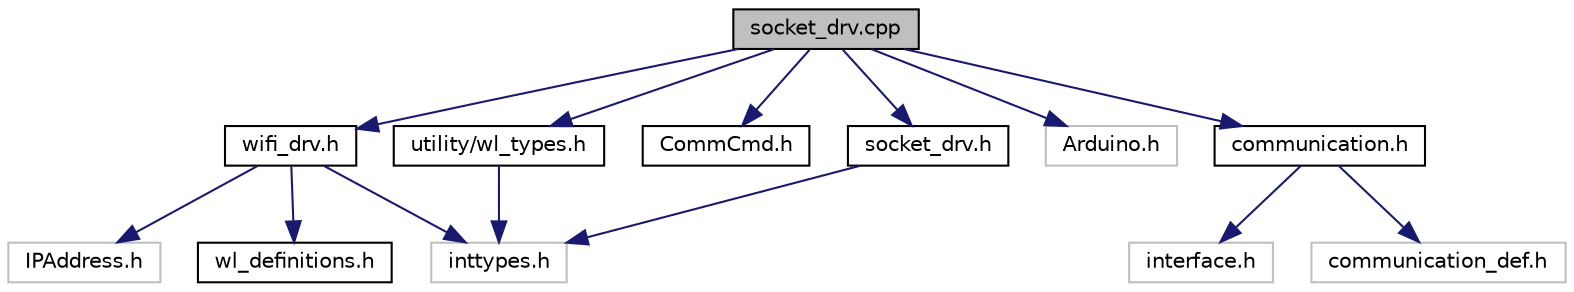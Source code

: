 digraph "socket_drv.cpp"
{
 // LATEX_PDF_SIZE
  edge [fontname="Helvetica",fontsize="10",labelfontname="Helvetica",labelfontsize="10"];
  node [fontname="Helvetica",fontsize="10",shape=record];
  Node0 [label="socket_drv.cpp",height=0.2,width=0.4,color="black", fillcolor="grey75", style="filled", fontcolor="black",tooltip=" "];
  Node0 -> Node1 [color="midnightblue",fontsize="10",style="solid",fontname="Helvetica"];
  Node1 [label="socket_drv.h",height=0.2,width=0.4,color="black", fillcolor="white", style="filled",URL="$socket__drv_8h.html",tooltip=" "];
  Node1 -> Node2 [color="midnightblue",fontsize="10",style="solid",fontname="Helvetica"];
  Node2 [label="inttypes.h",height=0.2,width=0.4,color="grey75", fillcolor="white", style="filled",tooltip=" "];
  Node0 -> Node3 [color="midnightblue",fontsize="10",style="solid",fontname="Helvetica"];
  Node3 [label="wifi_drv.h",height=0.2,width=0.4,color="black", fillcolor="white", style="filled",URL="$wifi__drv_8h.html",tooltip=" "];
  Node3 -> Node2 [color="midnightblue",fontsize="10",style="solid",fontname="Helvetica"];
  Node3 -> Node4 [color="midnightblue",fontsize="10",style="solid",fontname="Helvetica"];
  Node4 [label="wl_definitions.h",height=0.2,width=0.4,color="black", fillcolor="white", style="filled",URL="$wl__definitions_8h.html",tooltip=" "];
  Node3 -> Node5 [color="midnightblue",fontsize="10",style="solid",fontname="Helvetica"];
  Node5 [label="IPAddress.h",height=0.2,width=0.4,color="grey75", fillcolor="white", style="filled",tooltip=" "];
  Node0 -> Node6 [color="midnightblue",fontsize="10",style="solid",fontname="Helvetica"];
  Node6 [label="CommCmd.h",height=0.2,width=0.4,color="black", fillcolor="white", style="filled",URL="$CommCmd_8h.html",tooltip=" "];
  Node0 -> Node7 [color="midnightblue",fontsize="10",style="solid",fontname="Helvetica"];
  Node7 [label="communication.h",height=0.2,width=0.4,color="black", fillcolor="white", style="filled",URL="$communication_8h.html",tooltip=" "];
  Node7 -> Node8 [color="midnightblue",fontsize="10",style="solid",fontname="Helvetica"];
  Node8 [label="communication_def.h",height=0.2,width=0.4,color="grey75", fillcolor="white", style="filled",tooltip=" "];
  Node7 -> Node9 [color="midnightblue",fontsize="10",style="solid",fontname="Helvetica"];
  Node9 [label="interface.h",height=0.2,width=0.4,color="grey75", fillcolor="white", style="filled",tooltip=" "];
  Node0 -> Node10 [color="midnightblue",fontsize="10",style="solid",fontname="Helvetica"];
  Node10 [label="Arduino.h",height=0.2,width=0.4,color="grey75", fillcolor="white", style="filled",tooltip=" "];
  Node0 -> Node11 [color="midnightblue",fontsize="10",style="solid",fontname="Helvetica"];
  Node11 [label="utility/wl_types.h",height=0.2,width=0.4,color="black", fillcolor="white", style="filled",URL="$wl__types_8h.html",tooltip=" "];
  Node11 -> Node2 [color="midnightblue",fontsize="10",style="solid",fontname="Helvetica"];
}
